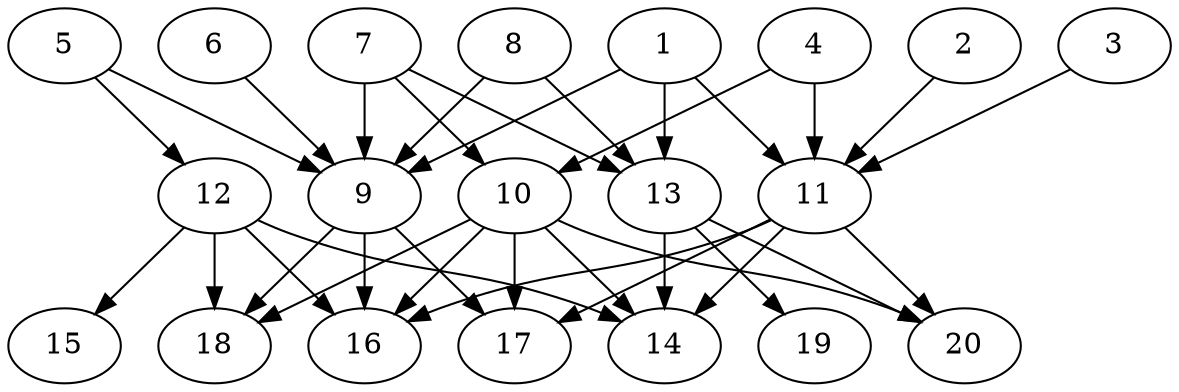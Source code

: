 // DAG automatically generated by daggen at Tue Jul 23 14:33:40 2019
// ./daggen --dot -n 20 --ccr 0.5 --fat 0.6 --regular 0.5 --density 0.8 --mindata 5242880 --maxdata 52428800 
digraph G {
  1 [size="71305216", alpha="0.18", expect_size="35652608"] 
  1 -> 9 [size ="35652608"]
  1 -> 11 [size ="35652608"]
  1 -> 13 [size ="35652608"]
  2 [size="21374976", alpha="0.05", expect_size="10687488"] 
  2 -> 11 [size ="10687488"]
  3 [size="101980160", alpha="0.01", expect_size="50990080"] 
  3 -> 11 [size ="50990080"]
  4 [size="59398144", alpha="0.04", expect_size="29699072"] 
  4 -> 10 [size ="29699072"]
  4 -> 11 [size ="29699072"]
  5 [size="100651008", alpha="0.07", expect_size="50325504"] 
  5 -> 9 [size ="50325504"]
  5 -> 12 [size ="50325504"]
  6 [size="54671360", alpha="0.01", expect_size="27335680"] 
  6 -> 9 [size ="27335680"]
  7 [size="21899264", alpha="0.17", expect_size="10949632"] 
  7 -> 9 [size ="10949632"]
  7 -> 10 [size ="10949632"]
  7 -> 13 [size ="10949632"]
  8 [size="101519360", alpha="0.05", expect_size="50759680"] 
  8 -> 9 [size ="50759680"]
  8 -> 13 [size ="50759680"]
  9 [size="82116608", alpha="0.08", expect_size="41058304"] 
  9 -> 16 [size ="41058304"]
  9 -> 17 [size ="41058304"]
  9 -> 18 [size ="41058304"]
  10 [size="73019392", alpha="0.18", expect_size="36509696"] 
  10 -> 14 [size ="36509696"]
  10 -> 16 [size ="36509696"]
  10 -> 17 [size ="36509696"]
  10 -> 18 [size ="36509696"]
  10 -> 20 [size ="36509696"]
  11 [size="55048192", alpha="0.03", expect_size="27524096"] 
  11 -> 14 [size ="27524096"]
  11 -> 16 [size ="27524096"]
  11 -> 17 [size ="27524096"]
  11 -> 20 [size ="27524096"]
  12 [size="46340096", alpha="0.18", expect_size="23170048"] 
  12 -> 14 [size ="23170048"]
  12 -> 15 [size ="23170048"]
  12 -> 16 [size ="23170048"]
  12 -> 18 [size ="23170048"]
  13 [size="68679680", alpha="0.17", expect_size="34339840"] 
  13 -> 14 [size ="34339840"]
  13 -> 19 [size ="34339840"]
  13 -> 20 [size ="34339840"]
  14 [size="71520256", alpha="0.05", expect_size="35760128"] 
  15 [size="90761216", alpha="0.13", expect_size="45380608"] 
  16 [size="28622848", alpha="0.11", expect_size="14311424"] 
  17 [size="35080192", alpha="0.07", expect_size="17540096"] 
  18 [size="21809152", alpha="0.06", expect_size="10904576"] 
  19 [size="45107200", alpha="0.07", expect_size="22553600"] 
  20 [size="83335168", alpha="0.08", expect_size="41667584"] 
}
